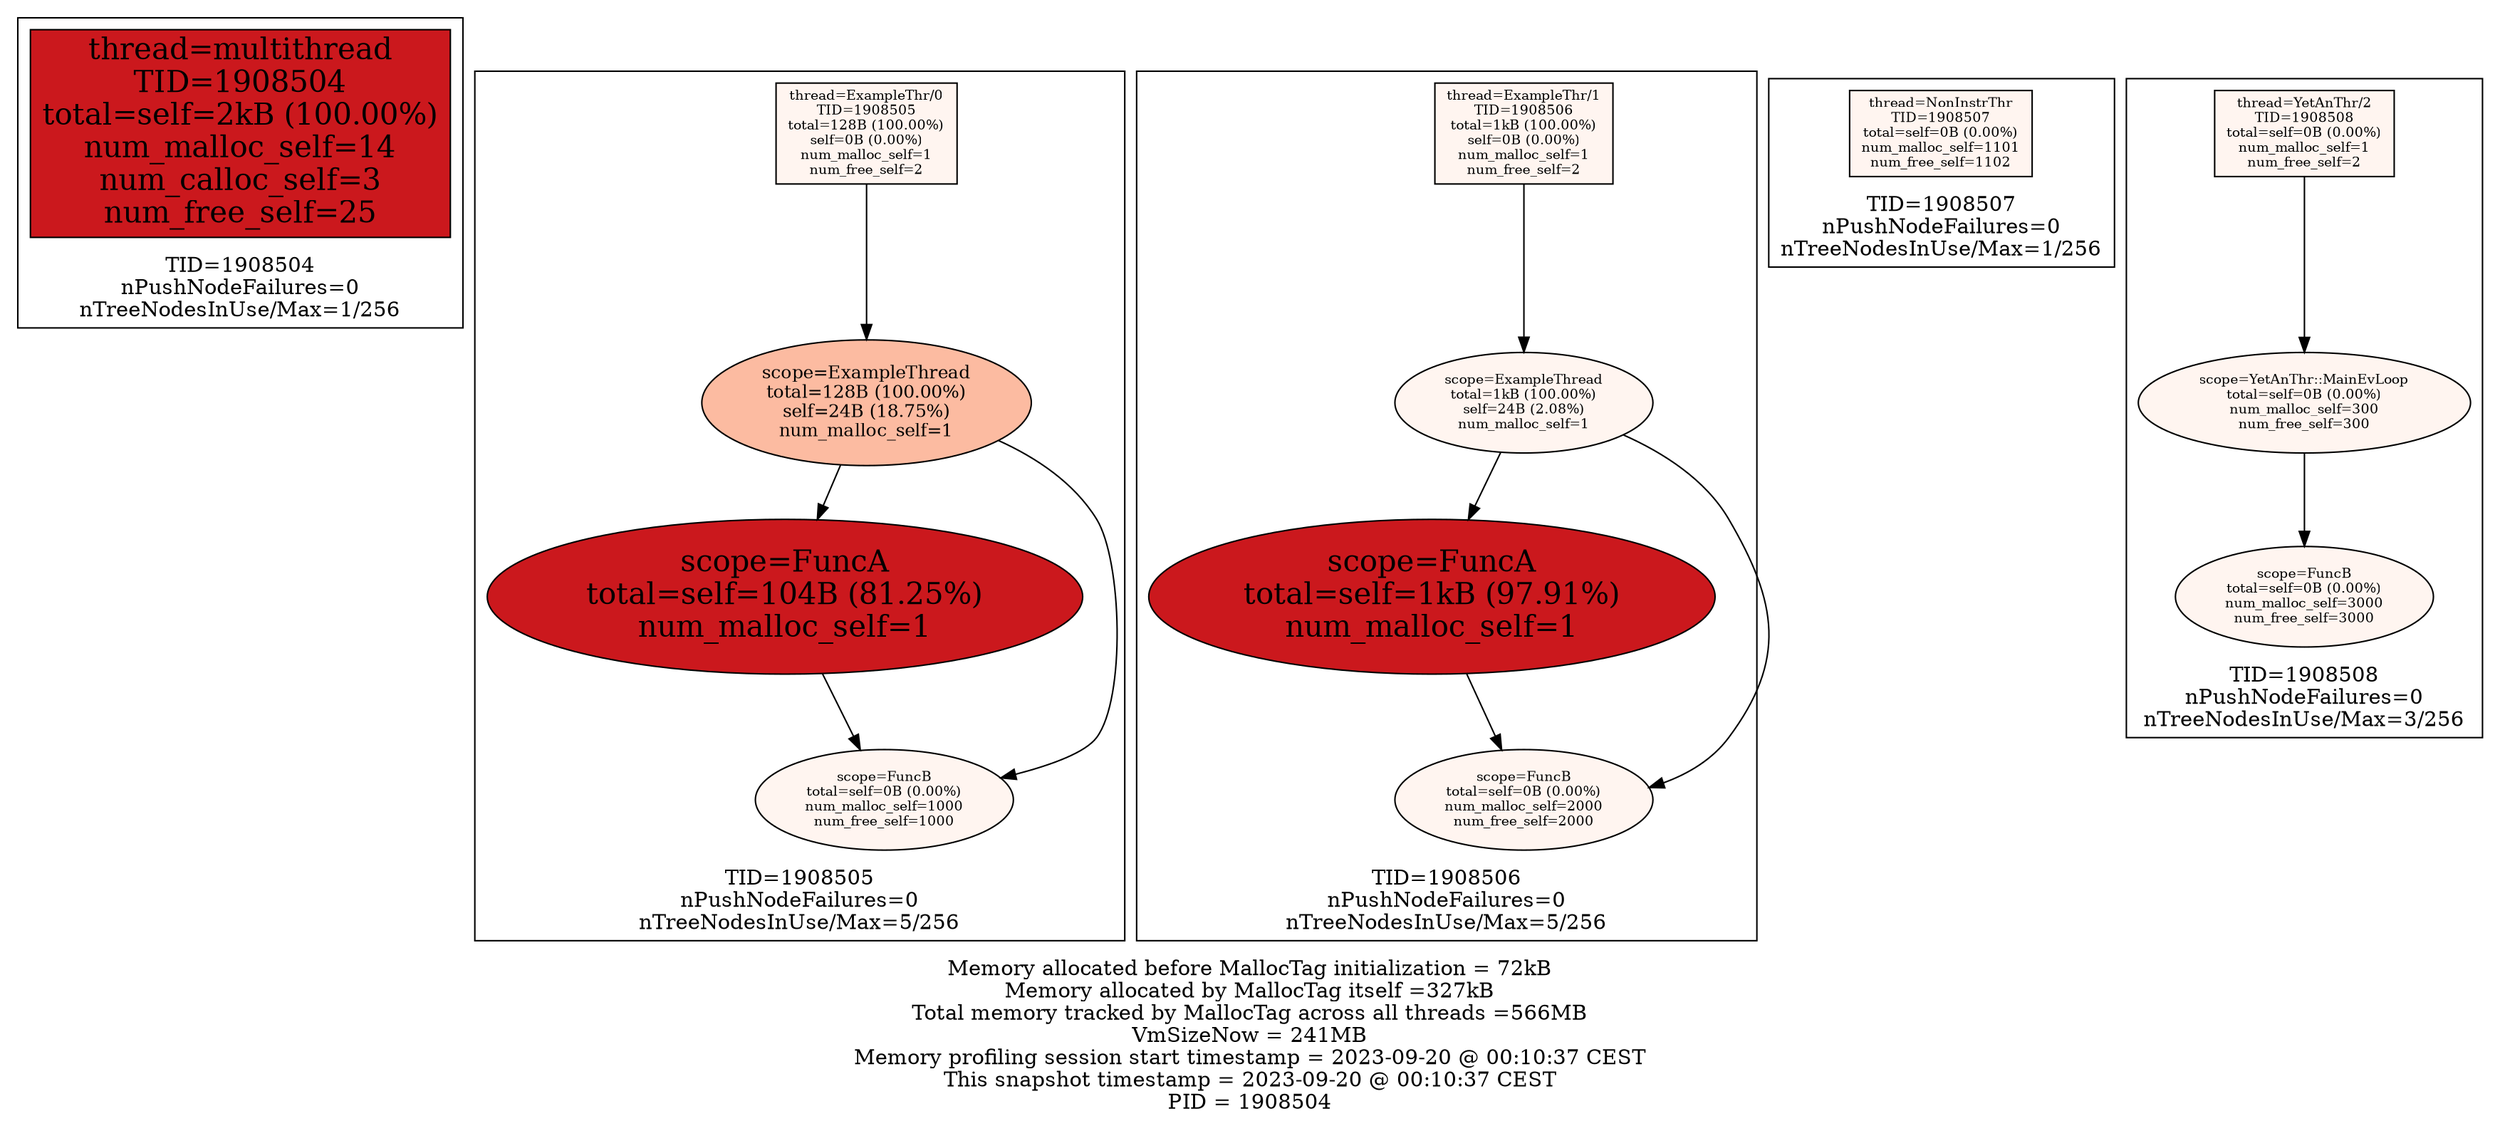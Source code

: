 digraph MallocTree {
 node [colorscheme=reds9 style=filled]
 subgraph cluster_TID1908504 {
  node [colorscheme=reds9 style=filled]
  labelloc="b"
  label="TID=1908504\nnPushNodeFailures=0\nnTreeNodesInUse/Max=1/256\n"
  "1908504_multithread" [label="thread=multithread\nTID=1908504\ntotal=self=2kB (100.00%)\nnum_malloc_self=14\nnum_calloc_self=3\nnum_free_self=25" shape=box fillcolor=7 fontsize=20]
 }

 subgraph cluster_TID1908505 {
  node [colorscheme=reds9 style=filled]
  labelloc="b"
  label="TID=1908505\nnPushNodeFailures=0\nnTreeNodesInUse/Max=5/256\n"
  "1908505_ExampleThr/0" [label="thread=ExampleThr/0\nTID=1908505\ntotal=128B (100.00%)\nself=0B (0.00%)\nnum_malloc_self=1\nnum_free_self=2" shape=box fillcolor=1 fontsize=9]
  "1908505_ExampleThr/0" -> "1908505_ExampleThread"
  "1908505_ExampleThread" [label="scope=ExampleThread\ntotal=128B (100.00%)\nself=24B (18.75%)\nnum_malloc_self=1" fillcolor=3 fontsize=12]
  "1908505_ExampleThread" -> "1908505_FuncA"
  "1908505_ExampleThread" -> "1908505_FuncB"
  "1908505_FuncA" [label="scope=FuncA\ntotal=self=104B (81.25%)\nnum_malloc_self=1" fillcolor=7 fontsize=20]
  "1908505_FuncA" -> "1908505_FuncB"
  "1908505_FuncB" [label="scope=FuncB\ntotal=self=0B (0.00%)\nnum_malloc_self=1000\nnum_free_self=1000" fillcolor=1 fontsize=9]
  "1908505_FuncB" [label="scope=FuncB\ntotal=self=0B (0.00%)\nnum_malloc_self=1000\nnum_free_self=1000" fillcolor=1 fontsize=9]
 }

 subgraph cluster_TID1908506 {
  node [colorscheme=reds9 style=filled]
  labelloc="b"
  label="TID=1908506\nnPushNodeFailures=0\nnTreeNodesInUse/Max=5/256\n"
  "1908506_ExampleThr/1" [label="thread=ExampleThr/1\nTID=1908506\ntotal=1kB (100.00%)\nself=0B (0.00%)\nnum_malloc_self=1\nnum_free_self=2" shape=box fillcolor=1 fontsize=9]
  "1908506_ExampleThr/1" -> "1908506_ExampleThread"
  "1908506_ExampleThread" [label="scope=ExampleThread\ntotal=1kB (100.00%)\nself=24B (2.08%)\nnum_malloc_self=1" fillcolor=1 fontsize=9]
  "1908506_ExampleThread" -> "1908506_FuncA"
  "1908506_ExampleThread" -> "1908506_FuncB"
  "1908506_FuncA" [label="scope=FuncA\ntotal=self=1kB (97.91%)\nnum_malloc_self=1" fillcolor=7 fontsize=20]
  "1908506_FuncA" -> "1908506_FuncB"
  "1908506_FuncB" [label="scope=FuncB\ntotal=self=0B (0.00%)\nnum_malloc_self=2000\nnum_free_self=2000" fillcolor=1 fontsize=9]
  "1908506_FuncB" [label="scope=FuncB\ntotal=self=0B (0.00%)\nnum_malloc_self=2000\nnum_free_self=2000" fillcolor=1 fontsize=9]
 }

 subgraph cluster_TID1908507 {
  node [colorscheme=reds9 style=filled]
  labelloc="b"
  label="TID=1908507\nnPushNodeFailures=0\nnTreeNodesInUse/Max=1/256\n"
  "1908507_NonInstrThr" [label="thread=NonInstrThr\nTID=1908507\ntotal=self=0B (0.00%)\nnum_malloc_self=1101\nnum_free_self=1102" shape=box fillcolor=1 fontsize=9]
 }

 subgraph cluster_TID1908508 {
  node [colorscheme=reds9 style=filled]
  labelloc="b"
  label="TID=1908508\nnPushNodeFailures=0\nnTreeNodesInUse/Max=3/256\n"
  "1908508_YetAnThr/2" [label="thread=YetAnThr/2\nTID=1908508\ntotal=self=0B (0.00%)\nnum_malloc_self=1\nnum_free_self=2" shape=box fillcolor=1 fontsize=9]
  "1908508_YetAnThr/2" -> "1908508_YetAnThr::MainEvLoop"
  "1908508_YetAnThr::MainEvLoop" [label="scope=YetAnThr::MainEvLoop\ntotal=self=0B (0.00%)\nnum_malloc_self=300\nnum_free_self=300" fillcolor=1 fontsize=9]
  "1908508_YetAnThr::MainEvLoop" -> "1908508_FuncB"
  "1908508_FuncB" [label="scope=FuncB\ntotal=self=0B (0.00%)\nnum_malloc_self=3000\nnum_free_self=3000" fillcolor=1 fontsize=9]
 }

 labelloc="b"
 label="Memory allocated before MallocTag initialization = 72kB\nMemory allocated by MallocTag itself =327kB\nTotal memory tracked by MallocTag across all threads =566MB\nVmSizeNow = 241MB\nMemory profiling session start timestamp = 2023-09-20 @ 00:10:37 CEST\nThis snapshot timestamp = 2023-09-20 @ 00:10:37 CEST\nPID = 1908504\n"
}

